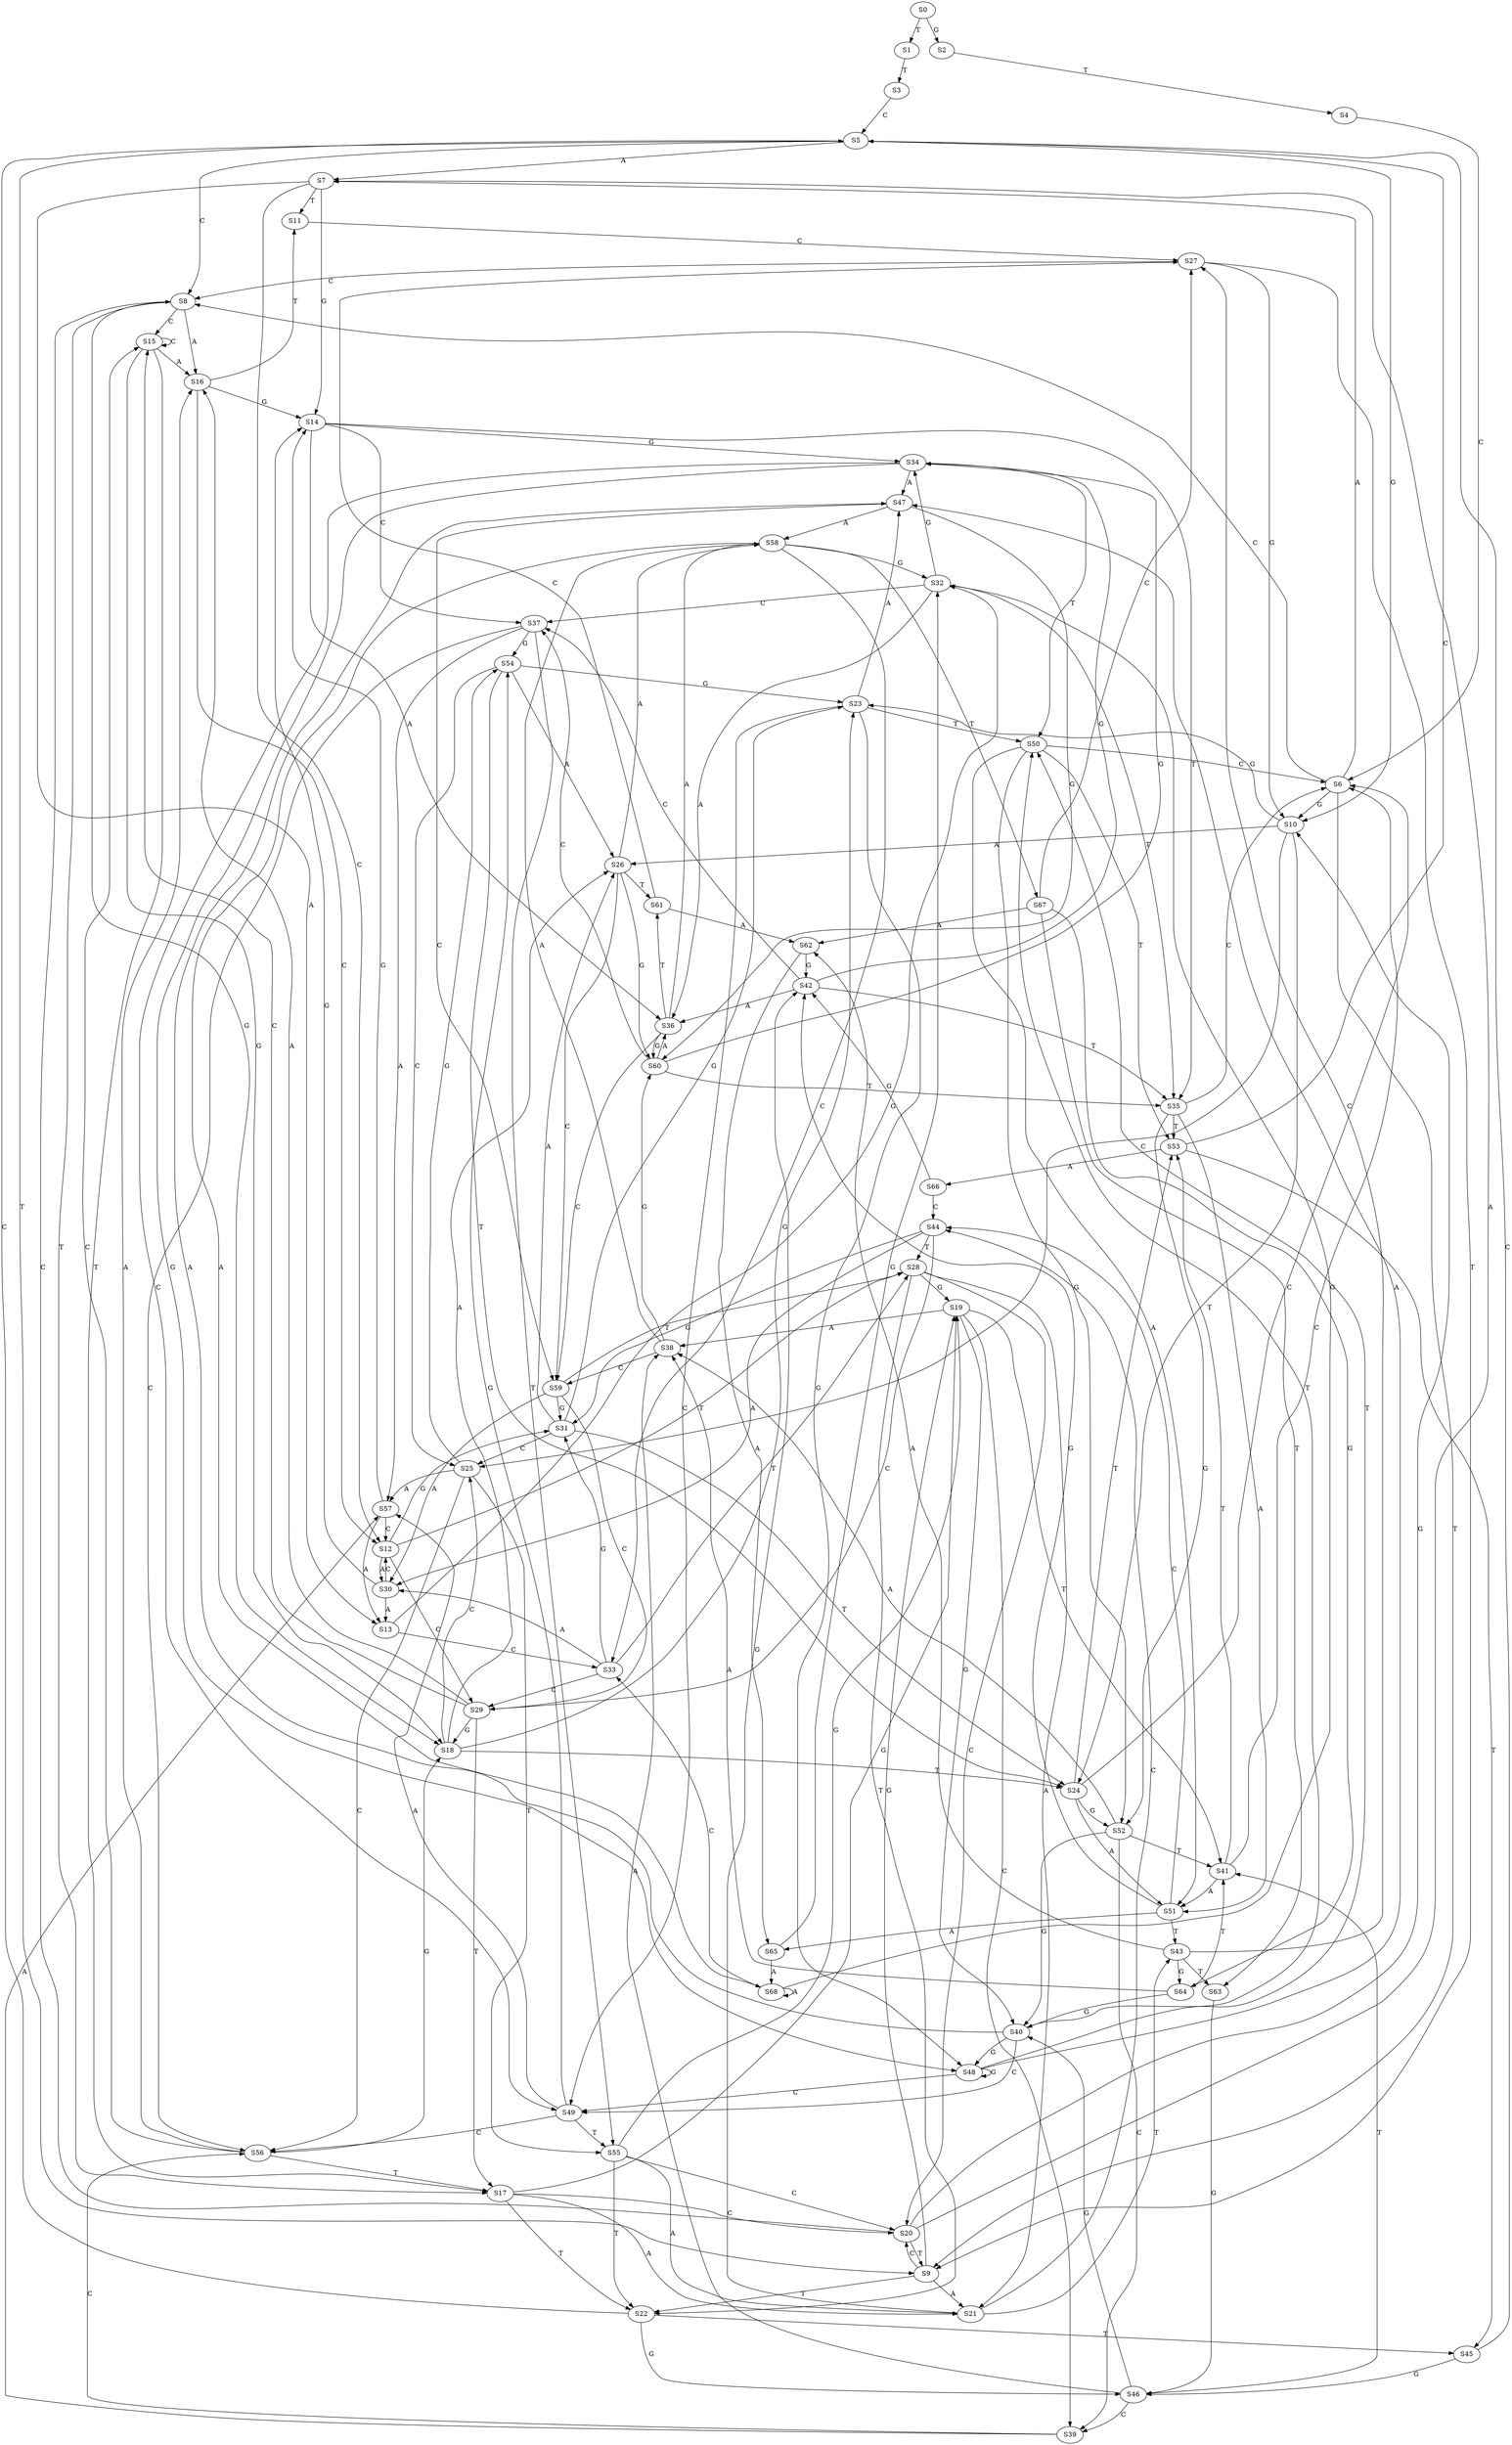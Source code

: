 strict digraph  {
	S0 -> S1 [ label = T ];
	S0 -> S2 [ label = G ];
	S1 -> S3 [ label = T ];
	S2 -> S4 [ label = T ];
	S3 -> S5 [ label = C ];
	S4 -> S6 [ label = C ];
	S5 -> S7 [ label = A ];
	S5 -> S8 [ label = C ];
	S5 -> S9 [ label = T ];
	S5 -> S10 [ label = G ];
	S6 -> S9 [ label = T ];
	S6 -> S10 [ label = G ];
	S6 -> S7 [ label = A ];
	S6 -> S8 [ label = C ];
	S7 -> S11 [ label = T ];
	S7 -> S12 [ label = C ];
	S7 -> S13 [ label = A ];
	S7 -> S14 [ label = G ];
	S8 -> S15 [ label = C ];
	S8 -> S16 [ label = A ];
	S8 -> S17 [ label = T ];
	S8 -> S18 [ label = G ];
	S9 -> S19 [ label = G ];
	S9 -> S20 [ label = C ];
	S9 -> S21 [ label = A ];
	S9 -> S22 [ label = T ];
	S10 -> S23 [ label = G ];
	S10 -> S24 [ label = T ];
	S10 -> S25 [ label = C ];
	S10 -> S26 [ label = A ];
	S11 -> S27 [ label = C ];
	S12 -> S28 [ label = T ];
	S12 -> S29 [ label = C ];
	S12 -> S30 [ label = A ];
	S12 -> S31 [ label = G ];
	S13 -> S32 [ label = G ];
	S13 -> S33 [ label = C ];
	S14 -> S34 [ label = G ];
	S14 -> S35 [ label = T ];
	S14 -> S36 [ label = A ];
	S14 -> S37 [ label = C ];
	S15 -> S18 [ label = G ];
	S15 -> S15 [ label = C ];
	S15 -> S16 [ label = A ];
	S15 -> S17 [ label = T ];
	S16 -> S14 [ label = G ];
	S16 -> S11 [ label = T ];
	S16 -> S12 [ label = C ];
	S17 -> S19 [ label = G ];
	S17 -> S20 [ label = C ];
	S17 -> S21 [ label = A ];
	S17 -> S22 [ label = T ];
	S18 -> S26 [ label = A ];
	S18 -> S23 [ label = G ];
	S18 -> S24 [ label = T ];
	S18 -> S25 [ label = C ];
	S19 -> S38 [ label = A ];
	S19 -> S39 [ label = C ];
	S19 -> S40 [ label = G ];
	S19 -> S41 [ label = T ];
	S20 -> S9 [ label = T ];
	S20 -> S10 [ label = G ];
	S20 -> S8 [ label = C ];
	S20 -> S7 [ label = A ];
	S21 -> S42 [ label = G ];
	S21 -> S43 [ label = T ];
	S21 -> S44 [ label = C ];
	S22 -> S5 [ label = C ];
	S22 -> S45 [ label = T ];
	S22 -> S46 [ label = G ];
	S23 -> S47 [ label = A ];
	S23 -> S48 [ label = G ];
	S23 -> S49 [ label = C ];
	S23 -> S50 [ label = T ];
	S24 -> S6 [ label = C ];
	S24 -> S51 [ label = A ];
	S24 -> S52 [ label = G ];
	S24 -> S53 [ label = T ];
	S25 -> S54 [ label = G ];
	S25 -> S55 [ label = T ];
	S25 -> S56 [ label = C ];
	S25 -> S57 [ label = A ];
	S26 -> S58 [ label = A ];
	S26 -> S59 [ label = C ];
	S26 -> S60 [ label = G ];
	S26 -> S61 [ label = T ];
	S27 -> S8 [ label = C ];
	S27 -> S10 [ label = G ];
	S27 -> S9 [ label = T ];
	S28 -> S21 [ label = A ];
	S28 -> S20 [ label = C ];
	S28 -> S22 [ label = T ];
	S28 -> S19 [ label = G ];
	S29 -> S15 [ label = C ];
	S29 -> S16 [ label = A ];
	S29 -> S17 [ label = T ];
	S29 -> S18 [ label = G ];
	S30 -> S14 [ label = G ];
	S30 -> S12 [ label = C ];
	S30 -> S13 [ label = A ];
	S31 -> S23 [ label = G ];
	S31 -> S26 [ label = A ];
	S31 -> S24 [ label = T ];
	S31 -> S25 [ label = C ];
	S32 -> S35 [ label = T ];
	S32 -> S36 [ label = A ];
	S32 -> S37 [ label = C ];
	S32 -> S34 [ label = G ];
	S33 -> S30 [ label = A ];
	S33 -> S29 [ label = C ];
	S33 -> S31 [ label = G ];
	S33 -> S28 [ label = T ];
	S34 -> S47 [ label = A ];
	S34 -> S48 [ label = G ];
	S34 -> S50 [ label = T ];
	S34 -> S49 [ label = C ];
	S35 -> S51 [ label = A ];
	S35 -> S6 [ label = C ];
	S35 -> S52 [ label = G ];
	S35 -> S53 [ label = T ];
	S36 -> S58 [ label = A ];
	S36 -> S59 [ label = C ];
	S36 -> S61 [ label = T ];
	S36 -> S60 [ label = G ];
	S37 -> S56 [ label = C ];
	S37 -> S57 [ label = A ];
	S37 -> S54 [ label = G ];
	S37 -> S55 [ label = T ];
	S38 -> S60 [ label = G ];
	S38 -> S59 [ label = C ];
	S38 -> S58 [ label = A ];
	S39 -> S56 [ label = C ];
	S39 -> S57 [ label = A ];
	S40 -> S48 [ label = G ];
	S40 -> S49 [ label = C ];
	S40 -> S47 [ label = A ];
	S40 -> S50 [ label = T ];
	S41 -> S6 [ label = C ];
	S41 -> S53 [ label = T ];
	S41 -> S51 [ label = A ];
	S42 -> S35 [ label = T ];
	S42 -> S36 [ label = A ];
	S42 -> S37 [ label = C ];
	S42 -> S34 [ label = G ];
	S43 -> S27 [ label = C ];
	S43 -> S62 [ label = A ];
	S43 -> S63 [ label = T ];
	S43 -> S64 [ label = G ];
	S44 -> S31 [ label = G ];
	S44 -> S28 [ label = T ];
	S44 -> S29 [ label = C ];
	S44 -> S30 [ label = A ];
	S45 -> S46 [ label = G ];
	S45 -> S5 [ label = C ];
	S46 -> S40 [ label = G ];
	S46 -> S39 [ label = C ];
	S46 -> S41 [ label = T ];
	S46 -> S38 [ label = A ];
	S47 -> S58 [ label = A ];
	S47 -> S60 [ label = G ];
	S47 -> S59 [ label = C ];
	S48 -> S50 [ label = T ];
	S48 -> S49 [ label = C ];
	S48 -> S48 [ label = G ];
	S48 -> S47 [ label = A ];
	S49 -> S55 [ label = T ];
	S49 -> S56 [ label = C ];
	S49 -> S57 [ label = A ];
	S49 -> S54 [ label = G ];
	S50 -> S51 [ label = A ];
	S50 -> S6 [ label = C ];
	S50 -> S52 [ label = G ];
	S50 -> S53 [ label = T ];
	S51 -> S43 [ label = T ];
	S51 -> S42 [ label = G ];
	S51 -> S65 [ label = A ];
	S51 -> S44 [ label = C ];
	S52 -> S41 [ label = T ];
	S52 -> S40 [ label = G ];
	S52 -> S38 [ label = A ];
	S52 -> S39 [ label = C ];
	S53 -> S5 [ label = C ];
	S53 -> S66 [ label = A ];
	S53 -> S45 [ label = T ];
	S54 -> S23 [ label = G ];
	S54 -> S26 [ label = A ];
	S54 -> S25 [ label = C ];
	S54 -> S24 [ label = T ];
	S55 -> S21 [ label = A ];
	S55 -> S20 [ label = C ];
	S55 -> S22 [ label = T ];
	S55 -> S19 [ label = G ];
	S56 -> S18 [ label = G ];
	S56 -> S16 [ label = A ];
	S56 -> S17 [ label = T ];
	S56 -> S15 [ label = C ];
	S57 -> S14 [ label = G ];
	S57 -> S12 [ label = C ];
	S57 -> S13 [ label = A ];
	S58 -> S67 [ label = T ];
	S58 -> S33 [ label = C ];
	S58 -> S68 [ label = A ];
	S58 -> S32 [ label = G ];
	S59 -> S28 [ label = T ];
	S59 -> S31 [ label = G ];
	S59 -> S29 [ label = C ];
	S59 -> S30 [ label = A ];
	S60 -> S35 [ label = T ];
	S60 -> S34 [ label = G ];
	S60 -> S36 [ label = A ];
	S60 -> S37 [ label = C ];
	S61 -> S62 [ label = A ];
	S61 -> S27 [ label = C ];
	S62 -> S42 [ label = G ];
	S62 -> S65 [ label = A ];
	S63 -> S46 [ label = G ];
	S64 -> S40 [ label = G ];
	S64 -> S38 [ label = A ];
	S64 -> S41 [ label = T ];
	S65 -> S32 [ label = G ];
	S65 -> S68 [ label = A ];
	S66 -> S44 [ label = C ];
	S66 -> S42 [ label = G ];
	S67 -> S62 [ label = A ];
	S67 -> S27 [ label = C ];
	S67 -> S64 [ label = G ];
	S67 -> S63 [ label = T ];
	S68 -> S32 [ label = G ];
	S68 -> S33 [ label = C ];
	S68 -> S68 [ label = A ];
}
